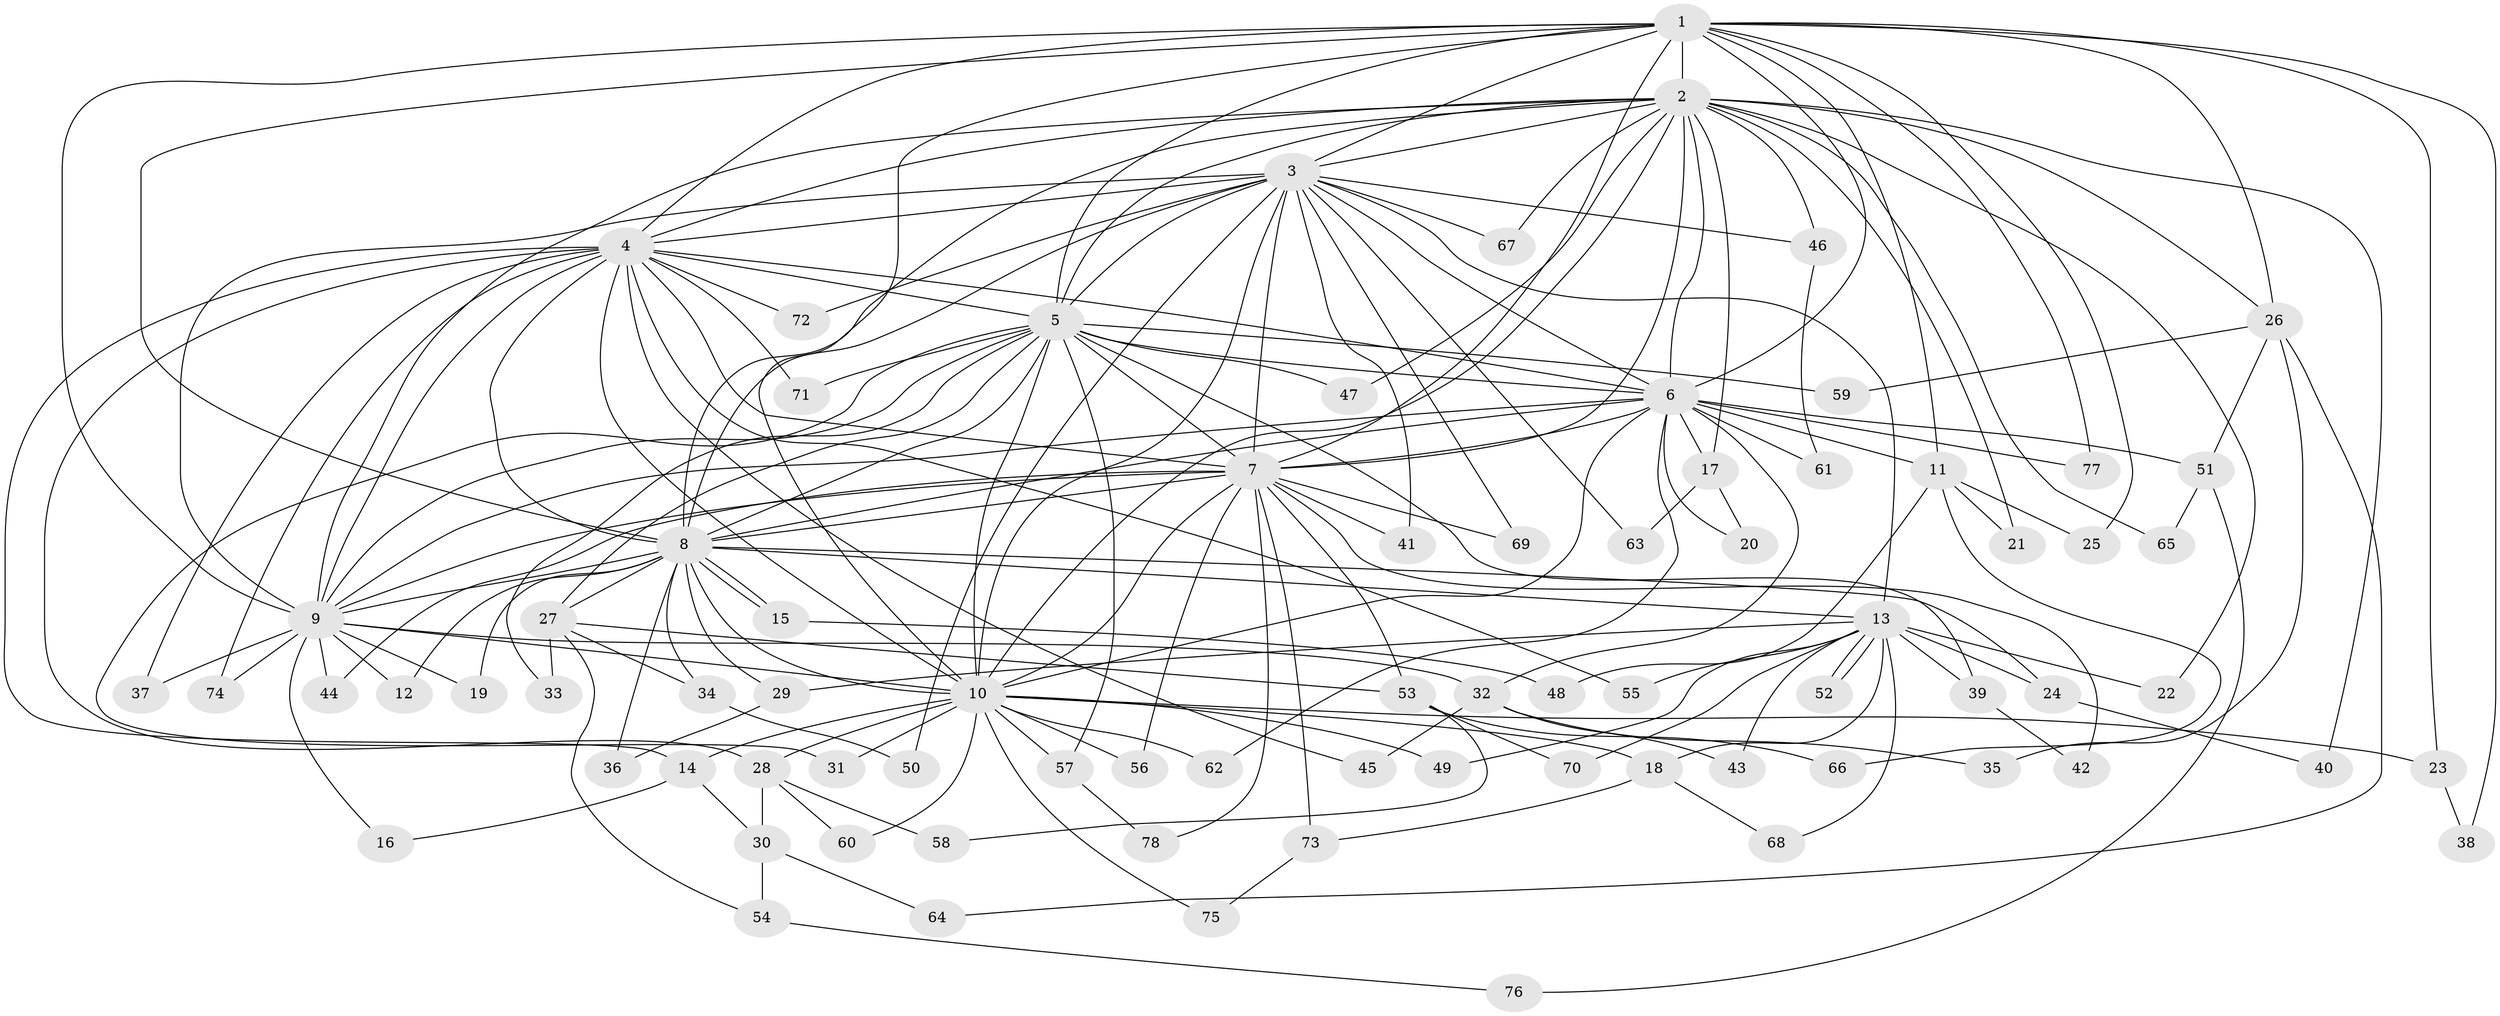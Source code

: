 // Generated by graph-tools (version 1.1) at 2025/01/03/09/25 03:01:36]
// undirected, 78 vertices, 181 edges
graph export_dot {
graph [start="1"]
  node [color=gray90,style=filled];
  1;
  2;
  3;
  4;
  5;
  6;
  7;
  8;
  9;
  10;
  11;
  12;
  13;
  14;
  15;
  16;
  17;
  18;
  19;
  20;
  21;
  22;
  23;
  24;
  25;
  26;
  27;
  28;
  29;
  30;
  31;
  32;
  33;
  34;
  35;
  36;
  37;
  38;
  39;
  40;
  41;
  42;
  43;
  44;
  45;
  46;
  47;
  48;
  49;
  50;
  51;
  52;
  53;
  54;
  55;
  56;
  57;
  58;
  59;
  60;
  61;
  62;
  63;
  64;
  65;
  66;
  67;
  68;
  69;
  70;
  71;
  72;
  73;
  74;
  75;
  76;
  77;
  78;
  1 -- 2;
  1 -- 3;
  1 -- 4;
  1 -- 5;
  1 -- 6;
  1 -- 7;
  1 -- 8;
  1 -- 9;
  1 -- 10;
  1 -- 11;
  1 -- 23;
  1 -- 25;
  1 -- 26;
  1 -- 38;
  1 -- 77;
  2 -- 3;
  2 -- 4;
  2 -- 5;
  2 -- 6;
  2 -- 7;
  2 -- 8;
  2 -- 9;
  2 -- 10;
  2 -- 17;
  2 -- 21;
  2 -- 22;
  2 -- 26;
  2 -- 40;
  2 -- 46;
  2 -- 47;
  2 -- 65;
  2 -- 67;
  3 -- 4;
  3 -- 5;
  3 -- 6;
  3 -- 7;
  3 -- 8;
  3 -- 9;
  3 -- 10;
  3 -- 13;
  3 -- 41;
  3 -- 46;
  3 -- 50;
  3 -- 63;
  3 -- 67;
  3 -- 69;
  3 -- 72;
  4 -- 5;
  4 -- 6;
  4 -- 7;
  4 -- 8;
  4 -- 9;
  4 -- 10;
  4 -- 14;
  4 -- 28;
  4 -- 37;
  4 -- 45;
  4 -- 55;
  4 -- 71;
  4 -- 72;
  4 -- 74;
  5 -- 6;
  5 -- 7;
  5 -- 8;
  5 -- 9;
  5 -- 10;
  5 -- 27;
  5 -- 31;
  5 -- 33;
  5 -- 39;
  5 -- 47;
  5 -- 57;
  5 -- 59;
  5 -- 71;
  6 -- 7;
  6 -- 8;
  6 -- 9;
  6 -- 10;
  6 -- 11;
  6 -- 17;
  6 -- 20;
  6 -- 32;
  6 -- 51;
  6 -- 61;
  6 -- 62;
  6 -- 77;
  7 -- 8;
  7 -- 9;
  7 -- 10;
  7 -- 41;
  7 -- 42;
  7 -- 44;
  7 -- 53;
  7 -- 56;
  7 -- 69;
  7 -- 73;
  7 -- 78;
  8 -- 9;
  8 -- 10;
  8 -- 12;
  8 -- 13;
  8 -- 15;
  8 -- 15;
  8 -- 19;
  8 -- 24;
  8 -- 27;
  8 -- 29;
  8 -- 34;
  8 -- 36;
  9 -- 10;
  9 -- 12;
  9 -- 16;
  9 -- 19;
  9 -- 32;
  9 -- 37;
  9 -- 44;
  9 -- 74;
  10 -- 14;
  10 -- 18;
  10 -- 23;
  10 -- 28;
  10 -- 31;
  10 -- 49;
  10 -- 56;
  10 -- 57;
  10 -- 60;
  10 -- 62;
  10 -- 75;
  11 -- 21;
  11 -- 25;
  11 -- 48;
  11 -- 66;
  13 -- 18;
  13 -- 22;
  13 -- 24;
  13 -- 29;
  13 -- 39;
  13 -- 43;
  13 -- 49;
  13 -- 52;
  13 -- 52;
  13 -- 55;
  13 -- 68;
  13 -- 70;
  14 -- 16;
  14 -- 30;
  15 -- 48;
  17 -- 20;
  17 -- 63;
  18 -- 68;
  18 -- 73;
  23 -- 38;
  24 -- 40;
  26 -- 35;
  26 -- 51;
  26 -- 59;
  26 -- 64;
  27 -- 33;
  27 -- 34;
  27 -- 53;
  27 -- 54;
  28 -- 30;
  28 -- 58;
  28 -- 60;
  29 -- 36;
  30 -- 54;
  30 -- 64;
  32 -- 35;
  32 -- 43;
  32 -- 45;
  34 -- 50;
  39 -- 42;
  46 -- 61;
  51 -- 65;
  51 -- 76;
  53 -- 58;
  53 -- 66;
  53 -- 70;
  54 -- 76;
  57 -- 78;
  73 -- 75;
}

